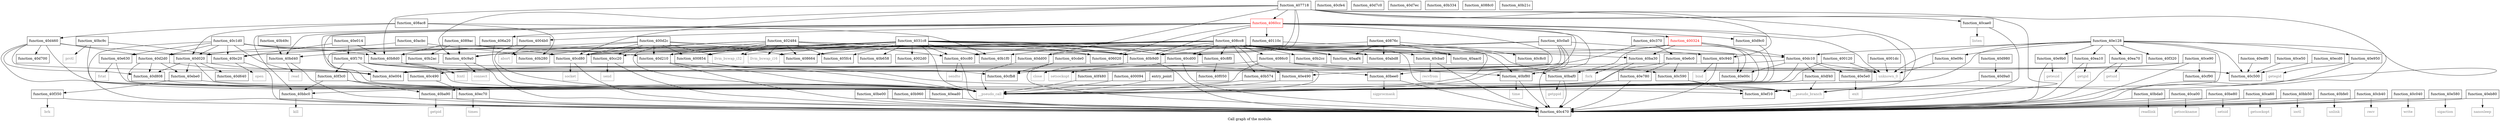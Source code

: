digraph "Call graph of the module." {
  label="Call graph of the module.";
  node [shape=record];

  Node_function_40cba0 [label="{function_40cba0}"];
  Node_function_40c0a0 [label="{function_40c0a0}"];
  Node_function_40bc9c [label="{function_40bc9c}"];
  Node_function_40ba30 [label="{function_40ba30}"];
  Node_function_40bd40 [label="{function_40bd40}"];
  Node_function_40c940 [label="{function_40c940}"];
  Node_function_40c9a0 [label="{function_40c9a0}"];
  Node_function_40c1d0 [label="{function_40c1d0}"];
  Node_function_40cc20 [label="{function_40cc20}"];
  Node_function_40c370 [label="{function_40c370}"];
  Node_function_40c470 [label="{function_40c470}"];
  Node_function_40bda0 [label="{function_40bda0}"];
  Node_function_40cd80 [label="{function_40cd80}"];
  Node_function_40ba90 [label="{function_40ba90}"];
  Node_function_40ca00 [label="{function_40ca00}"];
  Node_function_40cfe4 [label="{function_40cfe4}"];
  Node_function_40c490 [label="{function_40c490}"];
  Node_function_40cc80 [label="{function_40cc80}"];
  Node_function_40be00 [label="{function_40be00}"];
  Node_function_40c500 [label="{function_40c500}"];
  Node_function_40ce90 [label="{function_40ce90}"];
  Node_function_40be80 [label="{function_40be80}"];
  Node_function_40ca60 [label="{function_40ca60}"];
  Node_function_40bee0 [label="{function_40bee0}"];
  Node_function_40baf0 [label="{function_40baf0}"];
  Node_function_40bf80 [label="{function_40bf80}"];
  Node_function_40bb50 [label="{function_40bb50}"];
  Node_function_40cde0 [label="{function_40cde0}"];
  Node_function_40bbc0 [label="{function_40bbc0}"];
  Node_function_40cae0 [label="{function_40cae0}"];
  Node_function_40bfe0 [label="{function_40bfe0}"];
  Node_function_40cb40 [label="{function_40cb40}"];
  Node_function_40c590 [label="{function_40c590}"];
  Node_function_40cfb8 [label="{function_40cfb8}"];
  Node_function_40cd00 [label="{function_40cd00}"];
  Node_function_40d7c0 [label="{function_40d7c0}"];
  Node_function_40d7ec [label="{function_40d7ec}"];
  Node_function_40d808 [label="{function_40d808}"];
  Node_function_40d980 [label="{function_40d980}"];
  Node_function_40b2ac [label="{function_40b2ac}"];
  Node_function_40b2cc [label="{function_40b2cc}"];
  Node_function_40cf90 [label="{function_40cf90}"];
  Node_function_40c8c0 [label="{function_40c8c0}"];
  Node_function_40b334 [label="{function_40b334}"];
  Node_function_40b49c [label="{function_40b49c}"];
  Node_function_40ce50 [label="{function_40ce50}"];
  Node_function_40b574 [label="{function_40b574}"];
  Node_function_40b658 [label="{function_40b658}"];
  Node_function_40b8d0 [label="{function_40b8d0}"];
  Node_function_40b960 [label="{function_40b960}"];
  Node_function_40b9d0 [label="{function_40b9d0}"];
  Node_function_40c8f0 [label="{function_40c8f0}"];
  Node_function_40bc20 [label="{function_40bc20}"];
  Node_function_40c040 [label="{function_40c040}"];
  Node_function_40d9a0 [label="{function_40d9a0}"];
  Node_function_40d9c0 [label="{function_40d9c0}"];
  Node_function_40dc10 [label="{function_40dc10}"];
  Node_function_40dd00 [label="{function_40dd00}"];
  Node_function_40df40 [label="{function_40df40}"];
  Node_function_40e004 [label="{function_40e004}"];
  Node_function_40e00c [label="{function_40e00c}"];
  Node_fork [color="gray50", fontcolor="gray50", label="{fork}"];
  Node_getpid [color="gray50", fontcolor="gray50", label="{getpid}"];
  Node_function_40d020 [label="{function_40d020}"];
  Node_function_40d210 [label="{function_40d210}"];
  Node_function_40d2d0 [label="{function_40d2d0}"];
  Node_function_40d460 [label="{function_40d460}"];
  Node_function_40d640 [label="{function_40d640}"];
  Node_function_40d700 [label="{function_40d700}"];
  Node_getgid [color="gray50", fontcolor="gray50", label="{getgid}"];
  Node_getuid [color="gray50", fontcolor="gray50", label="{getuid}"];
  Node_nanosleep [color="gray50", fontcolor="gray50", label="{nanosleep}"];
  Node_times [color="gray50", fontcolor="gray50", label="{times}"];
  Node_brk [color="gray50", fontcolor="gray50", label="{brk}"];
  Node_abort [color="gray50", fontcolor="gray50", label="{abort}"];
  Node_llvm_bswap_i32 [color="gray50", fontcolor="gray50", label="{llvm_bswap_i32}"];
  Node_llvm_bswap_i16 [color="gray50", fontcolor="gray50", label="{llvm_bswap_i16}"];
  Node_function_40e014 [label="{function_40e014}"];
  Node_function_40e09c [label="{function_40e09c}"];
  Node_function_40e128 [label="{function_40e128}"];
  Node_function_40e490 [label="{function_40e490}"];
  Node_function_40e580 [label="{function_40e580}"];
  Node_function_40e5e0 [label="{function_40e5e0}"];
  Node_function_40e630 [label="{function_40e630}"];
  Node_function_40e6c0 [label="{function_40e6c0}"];
  Node_function_40e780 [label="{function_40e780}"];
  Node_function_40e950 [label="{function_40e950}"];
  Node_function_40e9b0 [label="{function_40e9b0}"];
  Node_function_40ea10 [label="{function_40ea10}"];
  Node_function_40ea70 [label="{function_40ea70}"];
  Node_function_40ead0 [label="{function_40ead0}"];
  Node_function_40eb80 [label="{function_40eb80}"];
  Node_function_40ebe0 [label="{function_40ebe0}"];
  Node_function_40ec70 [label="{function_40ec70}"];
  Node_function_40ecd0 [label="{function_40ecd0}"];
  Node_function_40edf0 [label="{function_40edf0}"];
  Node_function_40ef10 [label="{function_40ef10}"];
  Node_function_40f050 [label="{function_40f050}"];
  Node_function_40f170 [label="{function_40f170}"];
  Node_function_40f320 [label="{function_40f320}"];
  Node_function_40f350 [label="{function_40f350}"];
  Node_function_40f3c0 [label="{function_40f3c0}"];
  Node_function_40f480 [label="{function_40f480}"];
  Node_unknown_0 [color="gray50", fontcolor="gray50", label="{unknown_0}"];
  Node_fcntl [color="gray50", fontcolor="gray50", label="{fcntl}"];
  Node_close [color="gray50", fontcolor="gray50", label="{close}"];
  Node_getppid [color="gray50", fontcolor="gray50", label="{getppid}"];
  Node_ioctl [color="gray50", fontcolor="gray50", label="{ioctl}"];
  Node_kill [color="gray50", fontcolor="gray50", label="{kill}"];
  Node_open [color="gray50", fontcolor="gray50", label="{open}"];
  Node_prctl [color="gray50", fontcolor="gray50", label="{prctl}"];
  Node_read [color="gray50", fontcolor="gray50", label="{read}"];
  Node_readlink [color="gray50", fontcolor="gray50", label="{readlink}"];
  Node_setsid [color="gray50", fontcolor="gray50", label="{setsid}"];
  Node_sigprocmask [color="gray50", fontcolor="gray50", label="{sigprocmask}"];
  Node_time [color="gray50", fontcolor="gray50", label="{time}"];
  Node_unlink [color="gray50", fontcolor="gray50", label="{unlink}"];
  Node_write [color="gray50", fontcolor="gray50", label="{write}"];
  Node_bind [color="gray50", fontcolor="gray50", label="{bind}"];
  Node_connect [color="gray50", fontcolor="gray50", label="{connect}"];
  Node_getsockname [color="gray50", fontcolor="gray50", label="{getsockname}"];
  Node_getsockopt [color="gray50", fontcolor="gray50", label="{getsockopt}"];
  Node_listen [color="gray50", fontcolor="gray50", label="{listen}"];
  Node_recv [color="gray50", fontcolor="gray50", label="{recv}"];
  Node_recvfrom [color="gray50", fontcolor="gray50", label="{recvfrom}"];
  Node_send [color="gray50", fontcolor="gray50", label="{send}"];
  Node_sendto [color="gray50", fontcolor="gray50", label="{sendto}"];
  Node_setsockopt [color="gray50", fontcolor="gray50", label="{setsockopt}"];
  Node_socket [color="gray50", fontcolor="gray50", label="{socket}"];
  Node_sigaction [color="gray50", fontcolor="gray50", label="{sigaction}"];
  Node_exit [color="gray50", fontcolor="gray50", label="{exit}"];
  Node_fstat [color="gray50", fontcolor="gray50", label="{fstat}"];
  Node_getegid [color="gray50", fontcolor="gray50", label="{getegid}"];
  Node_geteuid [color="gray50", fontcolor="gray50", label="{geteuid}"];
  Node___pseudo_call [color="gray50", fontcolor="gray50", label="{__pseudo_call}"];
  Node___pseudo_branch [color="gray50", fontcolor="gray50", label="{__pseudo_branch}"];
  Node_function_400094 [label="{function_400094}"];
  Node_function_400120 [label="{function_400120}"];
  Node_function_4001dc [label="{function_4001dc}"];
  Node_entry_point [label="{entry_point}"];
  Node_function_4002d0 [label="{function_4002d0}"];
  Node_function_400324 [color="red", fontcolor="red", label="{function_400324}"];
  Node_function_4004b0 [label="{function_4004b0}"];
  Node_function_400854 [label="{function_400854}"];
  Node_function_400d2c [label="{function_400d2c}"];
  Node_function_40110c [label="{function_40110c}"];
  Node_function_402484 [label="{function_402484}"];
  Node_function_4031c8 [label="{function_4031c8}"];
  Node_function_405fc4 [label="{function_405fc4}"];
  Node_function_406020 [label="{function_406020}"];
  Node_function_4060cc [color="red", fontcolor="red", label="{function_4060cc}"];
  Node_function_406a20 [label="{function_406a20}"];
  Node_function_407718 [label="{function_407718}"];
  Node_function_408664 [label="{function_408664}"];
  Node_function_4086c0 [label="{function_4086c0}"];
  Node_function_40876c [label="{function_40876c}"];
  Node_function_4088c0 [label="{function_4088c0}"];
  Node_function_4089ac [label="{function_4089ac}"];
  Node_function_408ac8 [label="{function_408ac8}"];
  Node_function_408cc8 [label="{function_408cc8}"];
  Node_function_40aac0 [label="{function_40aac0}"];
  Node_function_40aaf4 [label="{function_40aaf4}"];
  Node_function_40abd8 [label="{function_40abd8}"];
  Node_function_40acbc [label="{function_40acbc}"];
  Node_function_40b1f0 [label="{function_40b1f0}"];
  Node_function_40b21c [label="{function_40b21c}"];
  Node_function_40b280 [label="{function_40b280}"];
  Node_function_40cba0 -> Node_function_40c470;
  Node_function_40cba0 -> Node_recvfrom;
  Node_function_40c0a0 -> Node_function_40c470;
  Node_function_40c0a0 -> Node_function_40b9d0;
  Node_function_40c0a0 -> Node_function_40e004;
  Node_function_40c0a0 -> Node_function_40e00c;
  Node_function_40c0a0 -> Node_function_40d2d0;
  Node_function_40c0a0 -> Node___pseudo_call;
  Node_function_40bc9c -> Node_function_40bc20;
  Node_function_40bc9c -> Node_prctl;
  Node_function_40bc9c -> Node___pseudo_call;
  Node_function_40ba30 -> Node_function_40c470;
  Node_function_40ba30 -> Node_fork;
  Node_function_40bd40 -> Node_function_40c470;
  Node_function_40bd40 -> Node_read;
  Node_function_40c940 -> Node_function_40c470;
  Node_function_40c940 -> Node_bind;
  Node_function_40c9a0 -> Node_function_40c470;
  Node_function_40c9a0 -> Node_connect;
  Node_function_40c1d0 -> Node_function_40c470;
  Node_function_40c1d0 -> Node_function_40b8d0;
  Node_function_40c1d0 -> Node_function_40b9d0;
  Node_function_40c1d0 -> Node_function_40bc20;
  Node_function_40c1d0 -> Node_function_40e004;
  Node_function_40c1d0 -> Node_function_40d020;
  Node_function_40c1d0 -> Node_function_40d210;
  Node_function_40c1d0 -> Node_function_40d2d0;
  Node_function_40c1d0 -> Node_function_40e630;
  Node_function_40cc20 -> Node_function_40c470;
  Node_function_40cc20 -> Node_send;
  Node_function_40c370 -> Node_function_40e004;
  Node_function_40c370 -> Node_function_40e00c;
  Node_function_40c370 -> Node_function_40e6c0;
  Node_function_40bda0 -> Node_function_40c470;
  Node_function_40bda0 -> Node_readlink;
  Node_function_40cd80 -> Node_function_40c470;
  Node_function_40cd80 -> Node_socket;
  Node_function_40ba90 -> Node_function_40c470;
  Node_function_40ba90 -> Node_getpid;
  Node_function_40ca00 -> Node_function_40c470;
  Node_function_40ca00 -> Node_getsockname;
  Node_function_40c490 -> Node_function_40ec70;
  Node_function_40cc80 -> Node_function_40c470;
  Node_function_40cc80 -> Node_sendto;
  Node_function_40be00 -> Node_function_40c470;
  Node_function_40ce90 -> Node_function_40c470;
  Node_function_40ce90 -> Node_function_40cfb8;
  Node_function_40ce90 -> Node_function_40cf90;
  Node_function_40ce90 -> Node_function_40e490;
  Node_function_40be80 -> Node_function_40c470;
  Node_function_40be80 -> Node_setsid;
  Node_function_40ca60 -> Node_function_40c470;
  Node_function_40ca60 -> Node_getsockopt;
  Node_function_40bee0 -> Node_function_40c470;
  Node_function_40bee0 -> Node_sigprocmask;
  Node_function_40baf0 -> Node_function_40c470;
  Node_function_40baf0 -> Node_getppid;
  Node_function_40bf80 -> Node_function_40c470;
  Node_function_40bf80 -> Node_time;
  Node_function_40bb50 -> Node_function_40c470;
  Node_function_40bb50 -> Node_ioctl;
  Node_function_40cde0 -> Node_function_40c470;
  Node_function_40cde0 -> Node_function_40cfb8;
  Node_function_40bbc0 -> Node_function_40c470;
  Node_function_40bbc0 -> Node_kill;
  Node_function_40cae0 -> Node_function_40c470;
  Node_function_40cae0 -> Node_listen;
  Node_function_40bfe0 -> Node_function_40c470;
  Node_function_40bfe0 -> Node_unlink;
  Node_function_40cb40 -> Node_function_40c470;
  Node_function_40cb40 -> Node_recv;
  Node_function_40c590 -> Node_function_40ef10;
  Node_function_40c590 -> Node___pseudo_branch;
  Node_function_40cd00 -> Node_function_40c470;
  Node_function_40cd00 -> Node_setsockopt;
  Node_function_40d808 -> Node___pseudo_call;
  Node_function_40d980 -> Node_function_40d9a0;
  Node_function_40b49c -> Node_function_40bd40;
  Node_function_40ce50 -> Node_function_40c500;
  Node_function_40b574 -> Node___pseudo_call;
  Node_function_40b8d0 -> Node_unknown_0;
  Node_function_40b8d0 -> Node_fcntl;
  Node_function_40b960 -> Node_function_40c470;
  Node_function_40b9d0 -> Node_function_40c470;
  Node_function_40b9d0 -> Node_close;
  Node_function_40c8f0 -> Node_function_40f050;
  Node_function_40bc20 -> Node_function_40c470;
  Node_function_40bc20 -> Node_open;
  Node_function_40c040 -> Node_function_40c470;
  Node_function_40c040 -> Node_write;
  Node_function_40d9a0 -> Node___pseudo_branch;
  Node_function_40d9c0 -> Node___pseudo_call;
  Node_function_40dc10 -> Node_function_40df40;
  Node_function_40dc10 -> Node_function_40e004;
  Node_function_40dc10 -> Node_function_40e00c;
  Node_function_40dc10 -> Node_function_40e5e0;
  Node_function_40dc10 -> Node_unknown_0;
  Node_function_40dc10 -> Node___pseudo_call;
  Node_function_40dd00 -> Node___pseudo_call;
  Node_function_40df40 -> Node___pseudo_call;
  Node_function_40df40 -> Node___pseudo_branch;
  Node_function_40d020 -> Node_function_40d808;
  Node_function_40d020 -> Node_function_40e004;
  Node_function_40d020 -> Node_function_40d640;
  Node_function_40d020 -> Node_function_40ebe0;
  Node_function_40d020 -> Node___pseudo_call;
  Node_function_40d210 -> Node_function_40c470;
  Node_function_40d210 -> Node_function_40c500;
  Node_function_40d210 -> Node___pseudo_call;
  Node_function_40d2d0 -> Node_function_40d808;
  Node_function_40d2d0 -> Node_function_40e004;
  Node_function_40d2d0 -> Node_function_40ebe0;
  Node_function_40d2d0 -> Node___pseudo_call;
  Node_function_40d460 -> Node_function_40d808;
  Node_function_40d460 -> Node_function_40e004;
  Node_function_40d460 -> Node_function_40d020;
  Node_function_40d460 -> Node_function_40d2d0;
  Node_function_40d460 -> Node_function_40d700;
  Node_function_40d460 -> Node_function_40ef10;
  Node_function_40d460 -> Node___pseudo_call;
  Node_function_40e014 -> Node_function_40b8d0;
  Node_function_40e014 -> Node_function_40bc20;
  Node_function_40e014 -> Node_function_40f170;
  Node_function_40e09c -> Node_unknown_0;
  Node_function_40e128 -> Node_function_40c470;
  Node_function_40e128 -> Node_function_40c500;
  Node_function_40e128 -> Node_function_40dc10;
  Node_function_40e128 -> Node_function_40e09c;
  Node_function_40e128 -> Node_function_40e950;
  Node_function_40e128 -> Node_function_40e9b0;
  Node_function_40e128 -> Node_function_40ea10;
  Node_function_40e128 -> Node_function_40ea70;
  Node_function_40e128 -> Node_function_40ef10;
  Node_function_40e128 -> Node_function_40f320;
  Node_function_40e128 -> Node_unknown_0;
  Node_function_40e128 -> Node___pseudo_call;
  Node_function_40e490 -> Node___pseudo_call;
  Node_function_40e580 -> Node_function_40c470;
  Node_function_40e580 -> Node_sigaction;
  Node_function_40e5e0 -> Node_exit;
  Node_function_40e630 -> Node_fstat;
  Node_function_40e630 -> Node___pseudo_call;
  Node_function_40e6c0 -> Node_function_40c590;
  Node_function_40e6c0 -> Node_function_40e780;
  Node_function_40e6c0 -> Node___pseudo_call;
  Node_function_40e780 -> Node_function_40c470;
  Node_function_40e780 -> Node___pseudo_call;
  Node_function_40e950 -> Node_function_40c470;
  Node_function_40e950 -> Node_getegid;
  Node_function_40e9b0 -> Node_function_40c470;
  Node_function_40e9b0 -> Node_geteuid;
  Node_function_40ea10 -> Node_function_40c470;
  Node_function_40ea10 -> Node_getgid;
  Node_function_40ea70 -> Node_function_40c470;
  Node_function_40ea70 -> Node_getuid;
  Node_function_40ead0 -> Node_function_40c470;
  Node_function_40eb80 -> Node_function_40c470;
  Node_function_40eb80 -> Node_nanosleep;
  Node_function_40ebe0 -> Node_function_40f350;
  Node_function_40ebe0 -> Node___pseudo_call;
  Node_function_40ec70 -> Node_function_40c470;
  Node_function_40ec70 -> Node_times;
  Node_function_40ecd0 -> Node_function_40c500;
  Node_function_40edf0 -> Node_function_40c500;
  Node_function_40f170 -> Node_function_40bee0;
  Node_function_40f170 -> Node_function_40cfb8;
  Node_function_40f170 -> Node_function_40e004;
  Node_function_40f170 -> Node_function_40e490;
  Node_function_40f170 -> Node_function_40f3c0;
  Node_function_40f170 -> Node___pseudo_call;
  Node_function_40f350 -> Node_function_40c470;
  Node_function_40f350 -> Node_brk;
  Node_function_40f3c0 -> Node_function_40ba90;
  Node_function_40f3c0 -> Node_function_40bbc0;
  Node_function_40f3c0 -> Node___pseudo_call;
  Node_function_40f480 -> Node___pseudo_call;
  Node_function_400094 -> Node___pseudo_call;
  Node_function_400120 -> Node_unknown_0;
  Node_function_400120 -> Node___pseudo_call;
  Node_function_4001dc -> Node_unknown_0;
  Node_entry_point -> Node___pseudo_call;
  Node_function_400324 -> Node_function_40ba30;
  Node_function_400324 -> Node_function_40baf0;
  Node_function_400324 -> Node_function_40bbc0;
  Node_function_400324 -> Node_function_40dc10;
  Node_function_400324 -> Node_function_40dd00;
  Node_function_400324 -> Node___pseudo_call;
  Node_function_4004b0 -> Node_abort;
  Node_function_4004b0 -> Node___pseudo_call;
  Node_function_400854 -> Node___pseudo_call;
  Node_function_400854 -> Node___pseudo_branch;
  Node_function_400d2c -> Node_function_40c940;
  Node_function_400d2c -> Node_function_40c9a0;
  Node_function_400d2c -> Node_function_40cc20;
  Node_function_400d2c -> Node_function_40cd80;
  Node_function_400d2c -> Node_function_40d210;
  Node_function_400d2c -> Node_llvm_bswap_i32;
  Node_function_400d2c -> Node___pseudo_call;
  Node_function_400d2c -> Node_function_400854;
  Node_function_400d2c -> Node_function_408664;
  Node_function_40110c -> Node_llvm_bswap_i32;
  Node_function_40110c -> Node___pseudo_call;
  Node_function_402484 -> Node_function_40cd80;
  Node_function_402484 -> Node_function_40cc80;
  Node_function_402484 -> Node_function_40cd00;
  Node_function_402484 -> Node_function_40b9d0;
  Node_function_402484 -> Node_function_40d210;
  Node_function_402484 -> Node_llvm_bswap_i32;
  Node_function_402484 -> Node_llvm_bswap_i16;
  Node_function_402484 -> Node___pseudo_call;
  Node_function_402484 -> Node_function_400854;
  Node_function_402484 -> Node_function_405fc4;
  Node_function_402484 -> Node_function_406020;
  Node_function_402484 -> Node_function_408664;
  Node_function_4031c8 -> Node_function_40bd40;
  Node_function_4031c8 -> Node_function_40cd80;
  Node_function_4031c8 -> Node_function_40cc80;
  Node_function_4031c8 -> Node_function_40cd00;
  Node_function_4031c8 -> Node_function_40b658;
  Node_function_4031c8 -> Node_function_40b9d0;
  Node_function_4031c8 -> Node_function_40c8f0;
  Node_function_4031c8 -> Node_function_40bc20;
  Node_function_4031c8 -> Node_function_40d210;
  Node_function_4031c8 -> Node_llvm_bswap_i16;
  Node_function_4031c8 -> Node___pseudo_call;
  Node_function_4031c8 -> Node_function_4002d0;
  Node_function_4031c8 -> Node_function_400854;
  Node_function_4031c8 -> Node_function_405fc4;
  Node_function_4031c8 -> Node_function_406020;
  Node_function_4031c8 -> Node_function_408664;
  Node_function_4031c8 -> Node_function_40aac0;
  Node_function_4031c8 -> Node_function_40aaf4;
  Node_function_4031c8 -> Node_function_40abd8;
  Node_function_4031c8 -> Node_function_40b1f0;
  Node_function_4031c8 -> Node_function_40b280;
  Node_function_4060cc -> Node_function_40bd40;
  Node_function_4060cc -> Node_function_40c490;
  Node_function_4060cc -> Node_function_40bee0;
  Node_function_4060cc -> Node_function_40bf80;
  Node_function_4060cc -> Node_function_40bbc0;
  Node_function_4060cc -> Node_function_40b9d0;
  Node_function_4060cc -> Node_function_40d9c0;
  Node_function_4060cc -> Node_function_40e004;
  Node_function_4060cc -> Node_function_40ef10;
  Node_function_4060cc -> Node_unknown_0;
  Node_function_4060cc -> Node___pseudo_call;
  Node_function_4060cc -> Node_function_400324;
  Node_function_4060cc -> Node_function_4004b0;
  Node_function_4060cc -> Node_function_40110c;
  Node_function_4060cc -> Node_function_406020;
  Node_function_4060cc -> Node_function_406a20;
  Node_function_406a20 -> Node___pseudo_call;
  Node_function_407718 -> Node_function_40c940;
  Node_function_407718 -> Node_function_40c9a0;
  Node_function_407718 -> Node_function_40c470;
  Node_function_407718 -> Node_function_40cd80;
  Node_function_407718 -> Node_function_40cae0;
  Node_function_407718 -> Node_function_40cd00;
  Node_function_407718 -> Node_function_40b8d0;
  Node_function_407718 -> Node_function_40b9d0;
  Node_function_407718 -> Node_function_40dd00;
  Node_function_407718 -> Node___pseudo_call;
  Node_function_407718 -> Node___pseudo_branch;
  Node_function_407718 -> Node_function_4060cc;
  Node_function_4086c0 -> Node_function_40ba90;
  Node_function_4086c0 -> Node_function_40c490;
  Node_function_4086c0 -> Node_function_40baf0;
  Node_function_4086c0 -> Node_function_40bf80;
  Node_function_40876c -> Node_function_40c8c0;
  Node_function_40876c -> Node_function_40aac0;
  Node_function_40876c -> Node_function_40aaf4;
  Node_function_40876c -> Node_function_40abd8;
  Node_function_40876c -> Node_function_40b1f0;
  Node_function_4089ac -> Node_function_40c9a0;
  Node_function_4089ac -> Node_function_40cd80;
  Node_function_4089ac -> Node_function_40b2ac;
  Node_function_4089ac -> Node_function_40b8d0;
  Node_function_4089ac -> Node_function_40b9d0;
  Node_function_408ac8 -> Node_function_40d020;
  Node_function_408ac8 -> Node_function_40d460;
  Node_function_408ac8 -> Node_function_40b1f0;
  Node_function_408ac8 -> Node_function_40b280;
  Node_function_408cc8 -> Node_function_40cba0;
  Node_function_408cc8 -> Node_function_40ba30;
  Node_function_408cc8 -> Node_function_40c9a0;
  Node_function_408cc8 -> Node_function_40cc20;
  Node_function_408cc8 -> Node_function_40cd80;
  Node_function_408cc8 -> Node_function_40cc80;
  Node_function_408cc8 -> Node_function_40bf80;
  Node_function_408cc8 -> Node_function_40c590;
  Node_function_408cc8 -> Node_function_40cd00;
  Node_function_408cc8 -> Node_function_40b2cc;
  Node_function_408cc8 -> Node_function_40b574;
  Node_function_408cc8 -> Node_function_40b8d0;
  Node_function_408cc8 -> Node_function_40b9d0;
  Node_function_408cc8 -> Node_function_40c8f0;
  Node_function_408cc8 -> Node_function_40dc10;
  Node_function_408cc8 -> Node_function_40d210;
  Node_function_408cc8 -> Node___pseudo_call;
  Node_function_408cc8 -> Node___pseudo_branch;
  Node_function_408cc8 -> Node_function_406020;
  Node_function_408cc8 -> Node_function_408664;
  Node_function_408cc8 -> Node_function_4086c0;
  Node_function_408cc8 -> Node_function_40aac0;
  Node_function_408cc8 -> Node_function_40aaf4;
  Node_function_408cc8 -> Node_function_40abd8;
  Node_function_40acbc -> Node_function_40d020;
  Node_function_40acbc -> Node_function_40b280;
}

